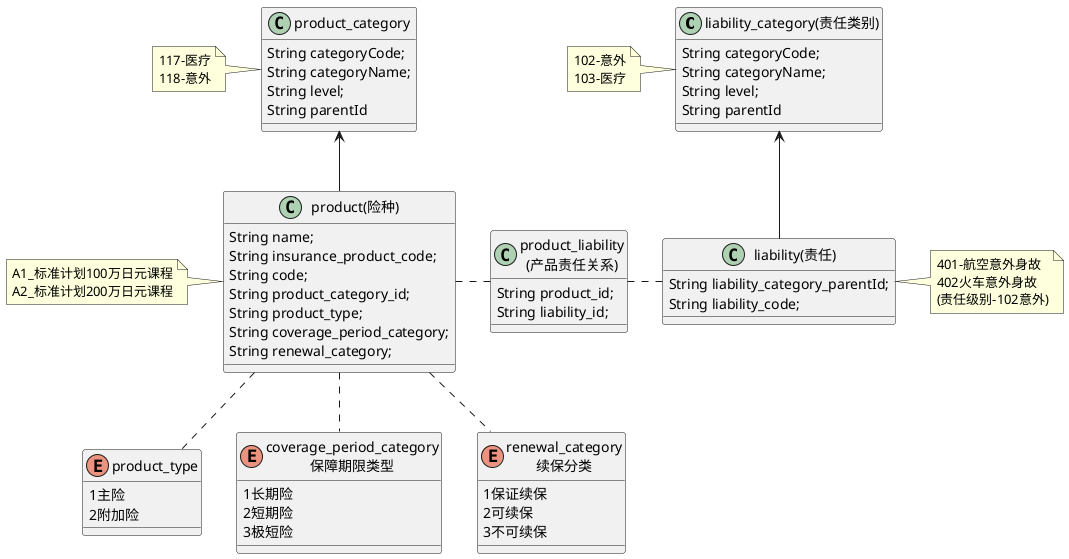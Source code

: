 @startuml
class "liability_category(责任类别)" as liability_category{
    String categoryCode;
    String categoryName;
    String level;
    String parentId
}
note left:102-意外\n103-医疗


class "liability(责任)" as liability{
    String liability_category_parentId;
    String liability_code;
}
note right: 401-航空意外身故\n402火车意外身故\n(责任级别-102意外)

liability-up->liability_category


class "product(险种)" as product{
    String name;
    String insurance_product_code;
    String code;
    String product_category_id;
    String product_type;
    String coverage_period_category;
    String renewal_category;
}
note left: A1_标准计划100万日元课程\nA2_标准计划200万日元课程

enum product_type{
    1主险
    2附加险
}

enum "coverage_period_category\n保障期限类型" as coverage_period_category{
    1长期险
    2短期险
    3极短险
}

enum "renewal_category\n续保分类" as renewal_category{
    1保证续保
    2可续保
    3不可续保
}

product.. product_type
product.. coverage_period_category
product.. renewal_category
product-up->product_category


class product_category{
    String categoryCode;
    String categoryName;
    String level;
    String parentId
}
note left:117-医疗\n118-意外

class "product_liability\n(产品责任关系)" as product_liability{
    String product_id;
    String liability_id;
}

product.right product_liability
liability.left product_liability

@enduml
